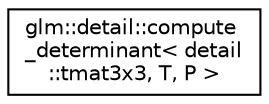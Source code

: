 digraph "Graphical Class Hierarchy"
{
  edge [fontname="Helvetica",fontsize="10",labelfontname="Helvetica",labelfontsize="10"];
  node [fontname="Helvetica",fontsize="10",shape=record];
  rankdir="LR";
  Node0 [label="glm::detail::compute\l_determinant\< detail\l::tmat3x3, T, P \>",height=0.2,width=0.4,color="black", fillcolor="white", style="filled",URL="$structglm_1_1detail_1_1compute__determinant_3_01detail_1_1tmat3x3_00_01_t_00_01_p_01_4.html"];
}
